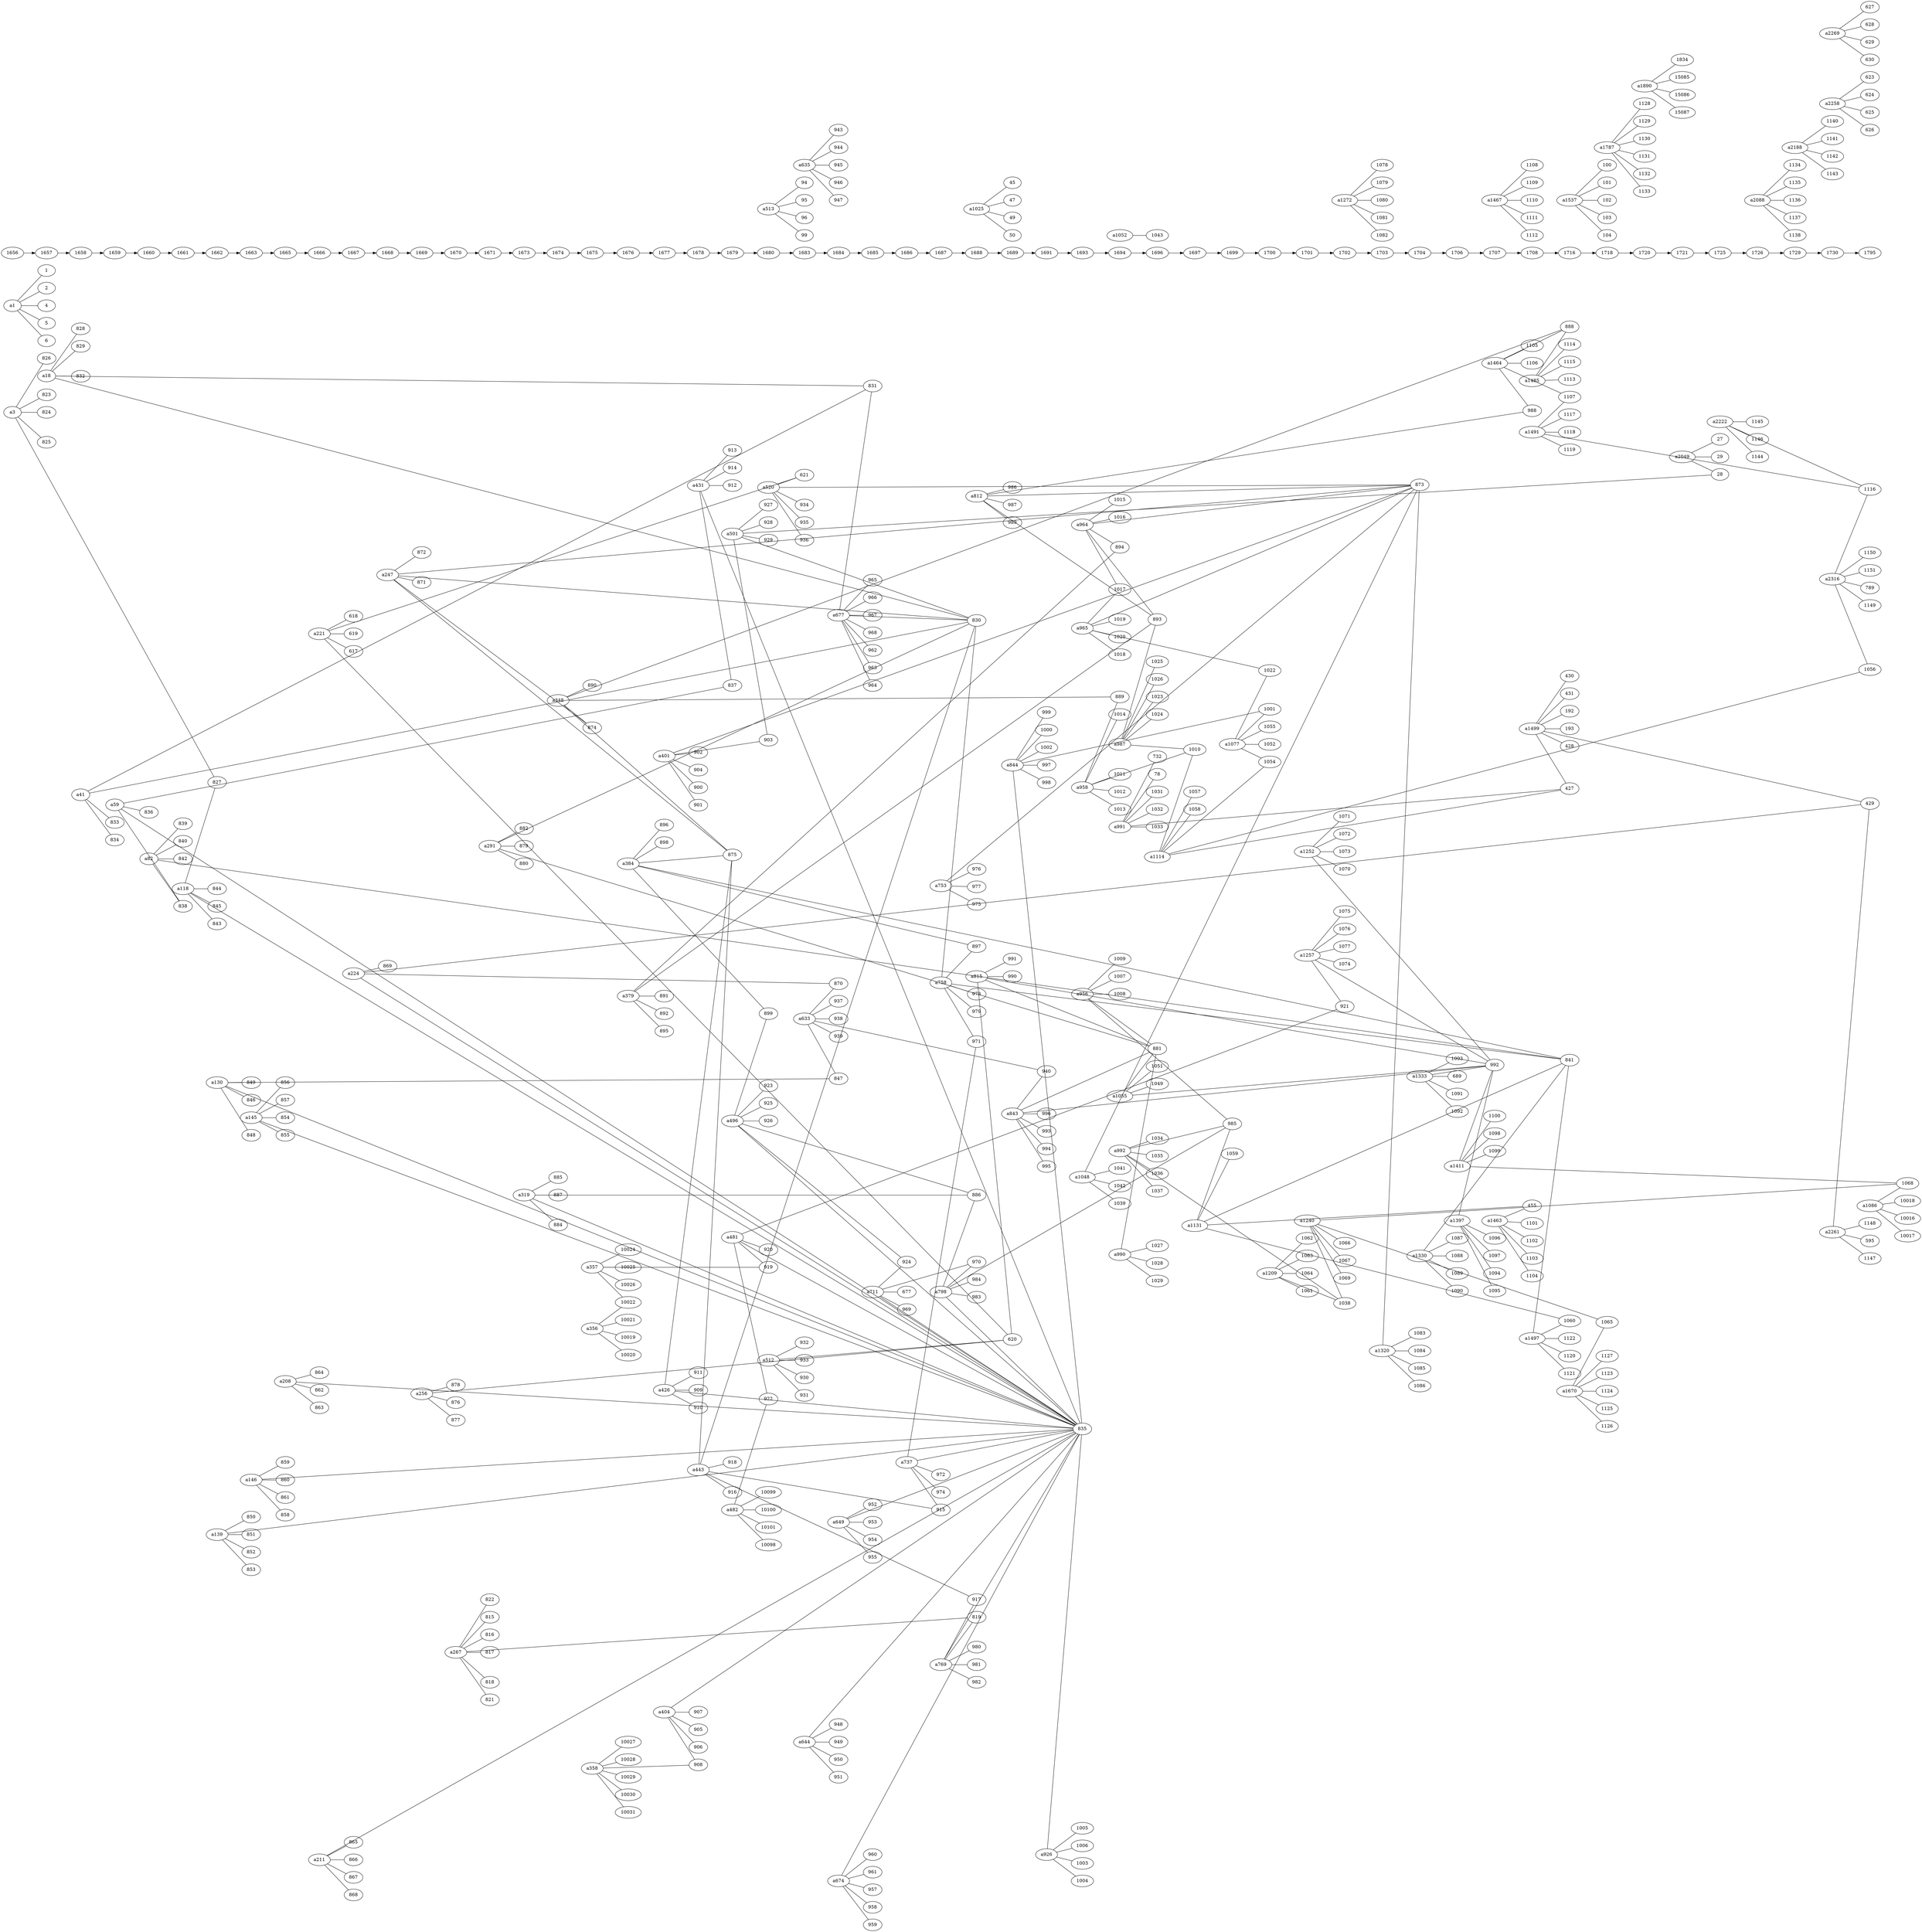 digraph G {
newrank=true;
rankdir=LR;
splines=false;
823;
a3 -> 823  [dir=none];
824;
a3 -> 824  [dir=none];
825;
a3 -> 825  [dir=none];
826;
a3 -> 826  [dir=none];
827;
a3 -> 827  [dir=none];
1;
a1 -> 1  [dir=none];
2;
a1 -> 2  [dir=none];
4;
a1 -> 4  [dir=none];
5;
a1 -> 5  [dir=none];
6;
a1 -> 6  [dir=none];
subgraph  {
rank=same;
1656;
a3;
a1;
}

828;
a18 -> 828  [dir=none];
829;
a18 -> 829  [dir=none];
830;
a18 -> 830  [dir=none];
831;
a18 -> 831  [dir=none];
832;
a18 -> 832  [dir=none];
subgraph  {
rank=same;
1657;
a18;
}

830;
a41 -> 830  [dir=none];
831;
a41 -> 831  [dir=none];
833;
a41 -> 833  [dir=none];
834;
a41 -> 834  [dir=none];
subgraph  {
rank=same;
1658;
a41;
}

835;
a59 -> 835  [dir=none];
836;
a59 -> 836  [dir=none];
837;
a59 -> 837  [dir=none];
838;
a59 -> 838  [dir=none];
subgraph  {
rank=same;
1659;
a59;
}

838;
a82 -> 838  [dir=none];
839;
a82 -> 839  [dir=none];
840;
a82 -> 840  [dir=none];
841;
a82 -> 841  [dir=none];
842;
a82 -> 842  [dir=none];
subgraph  {
rank=same;
1660;
a82;
}

827;
a118 -> 827  [dir=none];
835;
a118 -> 835  [dir=none];
843;
a118 -> 843  [dir=none];
844;
a118 -> 844  [dir=none];
845;
a118 -> 845  [dir=none];
subgraph  {
rank=same;
1661;
a118;
}

835;
a139 -> 835  [dir=none];
850;
a139 -> 850  [dir=none];
851;
a139 -> 851  [dir=none];
852;
a139 -> 852  [dir=none];
853;
a139 -> 853  [dir=none];
835;
a130 -> 835  [dir=none];
846;
a130 -> 846  [dir=none];
847;
a130 -> 847  [dir=none];
848;
a130 -> 848  [dir=none];
849;
a130 -> 849  [dir=none];
subgraph  {
rank=same;
1662;
a139;
a130;
}

835;
a145 -> 835  [dir=none];
854;
a145 -> 854  [dir=none];
855;
a145 -> 855  [dir=none];
856;
a145 -> 856  [dir=none];
857;
a145 -> 857  [dir=none];
835;
a146 -> 835  [dir=none];
858;
a146 -> 858  [dir=none];
859;
a146 -> 859  [dir=none];
860;
a146 -> 860  [dir=none];
861;
a146 -> 861  [dir=none];
subgraph  {
rank=same;
1663;
a145;
a146;
}

835;
a208 -> 835  [dir=none];
862;
a208 -> 862  [dir=none];
863;
a208 -> 863  [dir=none];
864;
a208 -> 864  [dir=none];
subgraph  {
rank=same;
1665;
a208;
}

617;
a221 -> 617  [dir=none];
618;
a221 -> 618  [dir=none];
619;
a221 -> 619  [dir=none];
620;
a221 -> 620  [dir=none];
621;
a221 -> 621  [dir=none];
835;
a211 -> 835  [dir=none];
865;
a211 -> 865  [dir=none];
866;
a211 -> 866  [dir=none];
867;
a211 -> 867  [dir=none];
868;
a211 -> 868  [dir=none];
subgraph  {
rank=same;
1666;
a221;
a211;
}

835;
a224 -> 835  [dir=none];
429;
a224 -> 429  [dir=none];
869;
a224 -> 869  [dir=none];
870;
a224 -> 870  [dir=none];
subgraph  {
rank=same;
1667;
a224;
}

830;
a247 -> 830  [dir=none];
871;
a247 -> 871  [dir=none];
872;
a247 -> 872  [dir=none];
873;
a247 -> 873  [dir=none];
874;
a247 -> 874  [dir=none];
875;
a247 -> 875  [dir=none];
subgraph  {
rank=same;
1668;
a247;
}

620;
a256 -> 620  [dir=none];
876;
a256 -> 876  [dir=none];
877;
a256 -> 877  [dir=none];
878;
a256 -> 878  [dir=none];
subgraph  {
rank=same;
1669;
a256;
}

815;
a267 -> 815  [dir=none];
816;
a267 -> 816  [dir=none];
817;
a267 -> 817  [dir=none];
818;
a267 -> 818  [dir=none];
819;
a267 -> 819  [dir=none];
821;
a267 -> 821  [dir=none];
822;
a267 -> 822  [dir=none];
subgraph  {
rank=same;
1670;
a267;
}

830;
a291 -> 830  [dir=none];
879;
a291 -> 879  [dir=none];
880;
a291 -> 880  [dir=none];
881;
a291 -> 881  [dir=none];
882;
a291 -> 882  [dir=none];
subgraph  {
rank=same;
1671;
a291;
}

835;
a319 -> 835  [dir=none];
884;
a319 -> 884  [dir=none];
885;
a319 -> 885  [dir=none];
886;
a319 -> 886  [dir=none];
887;
a319 -> 887  [dir=none];
subgraph  {
rank=same;
1673;
a319;
}

874;
a348 -> 874  [dir=none];
875;
a348 -> 875  [dir=none];
888;
a348 -> 888  [dir=none];
889;
a348 -> 889  [dir=none];
890;
a348 -> 890  [dir=none];
subgraph  {
rank=same;
1674;
a348;
}

10027;
a358 -> 10027  [dir=none];
10028;
a358 -> 10028  [dir=none];
10029;
a358 -> 10029  [dir=none];
10030;
a358 -> 10030  [dir=none];
10031;
a358 -> 10031  [dir=none];
908;
a358 -> 908  [dir=none];
10019;
a356 -> 10019  [dir=none];
10020;
a356 -> 10020  [dir=none];
10021;
a356 -> 10021  [dir=none];
10022;
a356 -> 10022  [dir=none];
10022;
a357 -> 10022  [dir=none];
10024;
a357 -> 10024  [dir=none];
10025;
a357 -> 10025  [dir=none];
919;
a357 -> 919  [dir=none];
10026;
a357 -> 10026  [dir=none];
subgraph  {
rank=same;
1675;
a358;
a356;
a357;
}

841;
a384 -> 841  [dir=none];
875;
a384 -> 875  [dir=none];
896;
a384 -> 896  [dir=none];
897;
a384 -> 897  [dir=none];
898;
a384 -> 898  [dir=none];
899;
a384 -> 899  [dir=none];
891;
a379 -> 891  [dir=none];
892;
a379 -> 892  [dir=none];
893;
a379 -> 893  [dir=none];
894;
a379 -> 894  [dir=none];
895;
a379 -> 895  [dir=none];
subgraph  {
rank=same;
1676;
a384;
a379;
}

873;
a401 -> 873  [dir=none];
900;
a401 -> 900  [dir=none];
901;
a401 -> 901  [dir=none];
902;
a401 -> 902  [dir=none];
903;
a401 -> 903  [dir=none];
904;
a401 -> 904  [dir=none];
835;
a404 -> 835  [dir=none];
908;
a404 -> 908  [dir=none];
905;
a404 -> 905  [dir=none];
906;
a404 -> 906  [dir=none];
907;
a404 -> 907  [dir=none];
835;
a426 -> 835  [dir=none];
875;
a426 -> 875  [dir=none];
909;
a426 -> 909  [dir=none];
910;
a426 -> 910  [dir=none];
911;
a426 -> 911  [dir=none];
subgraph  {
rank=same;
1677;
a401;
a404;
a426;
}

830;
a443 -> 830  [dir=none];
875;
a443 -> 875  [dir=none];
915;
a443 -> 915  [dir=none];
916;
a443 -> 916  [dir=none];
917;
a443 -> 917  [dir=none];
918;
a443 -> 918  [dir=none];
835;
a431 -> 835  [dir=none];
837;
a431 -> 837  [dir=none];
912;
a431 -> 912  [dir=none];
913;
a431 -> 913  [dir=none];
914;
a431 -> 914  [dir=none];
subgraph  {
rank=same;
1678;
a443;
a431;
}

922;
a482 -> 922  [dir=none];
10098;
a482 -> 10098  [dir=none];
10099;
a482 -> 10099  [dir=none];
10100;
a482 -> 10100  [dir=none];
10101;
a482 -> 10101  [dir=none];
835;
a481 -> 835  [dir=none];
919;
a481 -> 919  [dir=none];
920;
a481 -> 920  [dir=none];
921;
a481 -> 921  [dir=none];
922;
a481 -> 922  [dir=none];
835;
a496 -> 835  [dir=none];
886;
a496 -> 886  [dir=none];
899;
a496 -> 899  [dir=none];
923;
a496 -> 923  [dir=none];
924;
a496 -> 924  [dir=none];
925;
a496 -> 925  [dir=none];
926;
a496 -> 926  [dir=none];
830;
a501 -> 830  [dir=none];
903;
a501 -> 903  [dir=none];
927;
a501 -> 927  [dir=none];
28;
a501 -> 28  [dir=none];
928;
a501 -> 928  [dir=none];
929;
a501 -> 929  [dir=none];
subgraph  {
rank=same;
1679;
a482;
a481;
a496;
a501;
}

620;
a512 -> 620  [dir=none];
930;
a512 -> 930  [dir=none];
931;
a512 -> 931  [dir=none];
932;
a512 -> 932  [dir=none];
933;
a512 -> 933  [dir=none];
621;
a520 -> 621  [dir=none];
873;
a520 -> 873  [dir=none];
934;
a520 -> 934  [dir=none];
935;
a520 -> 935  [dir=none];
936;
a520 -> 936  [dir=none];
94;
a513 -> 94  [dir=none];
95;
a513 -> 95  [dir=none];
96;
a513 -> 96  [dir=none];
99;
a513 -> 99  [dir=none];
subgraph  {
rank=same;
1680;
a512;
a520;
a513;
}

847;
a633 -> 847  [dir=none];
870;
a633 -> 870  [dir=none];
937;
a633 -> 937  [dir=none];
938;
a633 -> 938  [dir=none];
939;
a633 -> 939  [dir=none];
940;
a633 -> 940  [dir=none];
943;
a635 -> 943  [dir=none];
944;
a635 -> 944  [dir=none];
945;
a635 -> 945  [dir=none];
946;
a635 -> 946  [dir=none];
947;
a635 -> 947  [dir=none];
835;
a644 -> 835  [dir=none];
948;
a644 -> 948  [dir=none];
949;
a644 -> 949  [dir=none];
950;
a644 -> 950  [dir=none];
951;
a644 -> 951  [dir=none];
subgraph  {
rank=same;
1683;
a633;
a635;
a644;
}

830;
a677 -> 830  [dir=none];
831;
a677 -> 831  [dir=none];
962;
a677 -> 962  [dir=none];
963;
a677 -> 963  [dir=none];
964;
a677 -> 964  [dir=none];
965;
a677 -> 965  [dir=none];
966;
a677 -> 966  [dir=none];
967;
a677 -> 967  [dir=none];
968;
a677 -> 968  [dir=none];
835;
a649 -> 835  [dir=none];
952;
a649 -> 952  [dir=none];
953;
a649 -> 953  [dir=none];
954;
a649 -> 954  [dir=none];
955;
a649 -> 955  [dir=none];
835;
a674 -> 835  [dir=none];
957;
a674 -> 957  [dir=none];
958;
a674 -> 958  [dir=none];
959;
a674 -> 959  [dir=none];
960;
a674 -> 960  [dir=none];
961;
a674 -> 961  [dir=none];
subgraph  {
rank=same;
1684;
a677;
a649;
a674;
}

835;
a711 -> 835  [dir=none];
924;
a711 -> 924  [dir=none];
969;
a711 -> 969  [dir=none];
970;
a711 -> 970  [dir=none];
677;
a711 -> 677  [dir=none];
subgraph  {
rank=same;
1685;
a711;
}

835;
a737 -> 835  [dir=none];
915;
a737 -> 915  [dir=none];
971;
a737 -> 971  [dir=none];
972;
a737 -> 972  [dir=none];
974;
a737 -> 974  [dir=none];
subgraph  {
rank=same;
1686;
a737;
}

835;
a769 -> 835  [dir=none];
819;
a769 -> 819  [dir=none];
917;
a769 -> 917  [dir=none];
980;
a769 -> 980  [dir=none];
981;
a769 -> 981  [dir=none];
982;
a769 -> 982  [dir=none];
873;
a753 -> 873  [dir=none];
975;
a753 -> 975  [dir=none];
976;
a753 -> 976  [dir=none];
977;
a753 -> 977  [dir=none];
835;
a798 -> 835  [dir=none];
886;
a798 -> 886  [dir=none];
970;
a798 -> 970  [dir=none];
983;
a798 -> 983  [dir=none];
984;
a798 -> 984  [dir=none];
985;
a798 -> 985  [dir=none];
830;
a758 -> 830  [dir=none];
841;
a758 -> 841  [dir=none];
897;
a758 -> 897  [dir=none];
971;
a758 -> 971  [dir=none];
978;
a758 -> 978  [dir=none];
979;
a758 -> 979  [dir=none];
subgraph  {
rank=same;
1687;
a769;
a753;
a798;
a758;
}

620;
a815 -> 620  [dir=none];
881;
a815 -> 881  [dir=none];
990;
a815 -> 990  [dir=none];
991;
a815 -> 991  [dir=none];
992;
a815 -> 992  [dir=none];
45;
a1025 -> 45  [dir=none];
47;
a1025 -> 47  [dir=none];
49;
a1025 -> 49  [dir=none];
50;
a1025 -> 50  [dir=none];
873;
a812 -> 873  [dir=none];
893;
a812 -> 893  [dir=none];
986;
a812 -> 986  [dir=none];
987;
a812 -> 987  [dir=none];
988;
a812 -> 988  [dir=none];
989;
a812 -> 989  [dir=none];
subgraph  {
rank=same;
1688;
a815;
a1025;
a812;
}

881;
a843 -> 881  [dir=none];
940;
a843 -> 940  [dir=none];
992;
a843 -> 992  [dir=none];
993;
a843 -> 993  [dir=none];
994;
a843 -> 994  [dir=none];
995;
a843 -> 995  [dir=none];
996;
a843 -> 996  [dir=none];
835;
a844 -> 835  [dir=none];
997;
a844 -> 997  [dir=none];
998;
a844 -> 998  [dir=none];
999;
a844 -> 999  [dir=none];
1000;
a844 -> 1000  [dir=none];
1001;
a844 -> 1001  [dir=none];
1002;
a844 -> 1002  [dir=none];
subgraph  {
rank=same;
1689;
a843;
a844;
}

835;
a926 -> 835  [dir=none];
1003;
a926 -> 1003  [dir=none];
1004;
a926 -> 1004  [dir=none];
1005;
a926 -> 1005  [dir=none];
1006;
a926 -> 1006  [dir=none];
subgraph  {
rank=same;
1691;
a926;
}

873;
a1048 -> 873  [dir=none];
1039;
a1048 -> 1039  [dir=none];
1041;
a1048 -> 1041  [dir=none];
1042;
a1048 -> 1042  [dir=none];
881;
a956 -> 881  [dir=none];
985;
a956 -> 985  [dir=none];
1007;
a956 -> 1007  [dir=none];
1008;
a956 -> 1008  [dir=none];
1009;
a956 -> 1009  [dir=none];
873;
a964 -> 873  [dir=none];
893;
a964 -> 893  [dir=none];
894;
a964 -> 894  [dir=none];
1015;
a964 -> 1015  [dir=none];
1016;
a964 -> 1016  [dir=none];
1017;
a964 -> 1017  [dir=none];
873;
a965 -> 873  [dir=none];
1017;
a965 -> 1017  [dir=none];
1018;
a965 -> 1018  [dir=none];
1019;
a965 -> 1019  [dir=none];
1020;
a965 -> 1020  [dir=none];
1022;
a965 -> 1022  [dir=none];
889;
a958 -> 889  [dir=none];
1010;
a958 -> 1010  [dir=none];
1011;
a958 -> 1011  [dir=none];
1012;
a958 -> 1012  [dir=none];
1013;
a958 -> 1013  [dir=none];
1014;
a958 -> 1014  [dir=none];
subgraph  {
rank=same;
1693;
a1048;
a956;
a964;
a965;
a958;
}

893;
a987 -> 893  [dir=none];
1010;
a987 -> 1010  [dir=none];
1023;
a987 -> 1023  [dir=none];
1024;
a987 -> 1024  [dir=none];
1025;
a987 -> 1025  [dir=none];
1026;
a987 -> 1026  [dir=none];
881;
a1055 -> 881  [dir=none];
992;
a1055 -> 992  [dir=none];
1049;
a1055 -> 1049  [dir=none];
1051;
a1055 -> 1051  [dir=none];
1043;
a1052 -> 1043  [dir=none];
985;
a992 -> 985  [dir=none];
1034;
a992 -> 1034  [dir=none];
1035;
a992 -> 1035  [dir=none];
1036;
a992 -> 1036  [dir=none];
1037;
a992 -> 1037  [dir=none];
1038;
a992 -> 1038  [dir=none];
732;
a991 -> 732  [dir=none];
78;
a991 -> 78  [dir=none];
1031;
a991 -> 1031  [dir=none];
1032;
a991 -> 1032  [dir=none];
1033;
a991 -> 1033  [dir=none];
427;
a991 -> 427  [dir=none];
881;
a990 -> 881  [dir=none];
1027;
a990 -> 1027  [dir=none];
1028;
a990 -> 1028  [dir=none];
1029;
a990 -> 1029  [dir=none];
subgraph  {
rank=same;
1694;
a987;
a1055;
a1052;
a992;
a991;
a990;
}

1001;
a1077 -> 1001  [dir=none];
1022;
a1077 -> 1022  [dir=none];
1052;
a1077 -> 1052  [dir=none];
1054;
a1077 -> 1054  [dir=none];
1055;
a1077 -> 1055  [dir=none];
subgraph  {
rank=same;
1699;
a1077;
}

10016;
a1086 -> 10016  [dir=none];
10017;
a1086 -> 10017  [dir=none];
10018;
a1086 -> 10018  [dir=none];
1068;
a1086 -> 1068  [dir=none];
subgraph  {
rank=same;
1795;
a1086;
}

1010;
a1114 -> 1010  [dir=none];
427;
a1114 -> 427  [dir=none];
1054;
a1114 -> 1054  [dir=none];
1056;
a1114 -> 1056  [dir=none];
1057;
a1114 -> 1057  [dir=none];
1058;
a1114 -> 1058  [dir=none];
subgraph  {
rank=same;
1696;
a1114;
}

841;
a1131 -> 841  [dir=none];
985;
a1131 -> 985  [dir=none];
1059;
a1131 -> 1059  [dir=none];
455;
a1131 -> 455  [dir=none];
1060;
a1131 -> 1060  [dir=none];
subgraph  {
rank=same;
1697;
a1131;
}

1038;
a1209 -> 1038  [dir=none];
1061;
a1209 -> 1061  [dir=none];
1062;
a1209 -> 1062  [dir=none];
1063;
a1209 -> 1063  [dir=none];
1064;
a1209 -> 1064  [dir=none];
subgraph  {
rank=same;
1700;
a1209;
}

992;
a1252 -> 992  [dir=none];
1070;
a1252 -> 1070  [dir=none];
1071;
a1252 -> 1071  [dir=none];
1072;
a1252 -> 1072  [dir=none];
1073;
a1252 -> 1073  [dir=none];
921;
a1257 -> 921  [dir=none];
992;
a1257 -> 992  [dir=none];
1074;
a1257 -> 1074  [dir=none];
1075;
a1257 -> 1075  [dir=none];
1076;
a1257 -> 1076  [dir=none];
1077;
a1257 -> 1077  [dir=none];
1038;
a1240 -> 1038  [dir=none];
1068;
a1240 -> 1068  [dir=none];
1065;
a1240 -> 1065  [dir=none];
1066;
a1240 -> 1066  [dir=none];
1067;
a1240 -> 1067  [dir=none];
1069;
a1240 -> 1069  [dir=none];
subgraph  {
rank=same;
1701;
a1252;
a1257;
a1240;
}

1078;
a1272 -> 1078  [dir=none];
1079;
a1272 -> 1079  [dir=none];
1080;
a1272 -> 1080  [dir=none];
1081;
a1272 -> 1081  [dir=none];
1082;
a1272 -> 1082  [dir=none];
subgraph  {
rank=same;
1702;
a1272;
}

873;
a1320 -> 873  [dir=none];
1083;
a1320 -> 1083  [dir=none];
1084;
a1320 -> 1084  [dir=none];
1085;
a1320 -> 1085  [dir=none];
1086;
a1320 -> 1086  [dir=none];
subgraph  {
rank=same;
1703;
a1320;
}

841;
a1330 -> 841  [dir=none];
1087;
a1330 -> 1087  [dir=none];
1088;
a1330 -> 1088  [dir=none];
1089;
a1330 -> 1089  [dir=none];
1090;
a1330 -> 1090  [dir=none];
992;
a1333 -> 992  [dir=none];
689;
a1333 -> 689  [dir=none];
1091;
a1333 -> 1091  [dir=none];
1092;
a1333 -> 1092  [dir=none];
1093;
a1333 -> 1093  [dir=none];
subgraph  {
rank=same;
1704;
a1330;
a1333;
}

992;
a1411 -> 992  [dir=none];
1068;
a1411 -> 1068  [dir=none];
1098;
a1411 -> 1098  [dir=none];
1099;
a1411 -> 1099  [dir=none];
1100;
a1411 -> 1100  [dir=none];
992;
a1397 -> 992  [dir=none];
1094;
a1397 -> 1094  [dir=none];
1095;
a1397 -> 1095  [dir=none];
1096;
a1397 -> 1096  [dir=none];
1097;
a1397 -> 1097  [dir=none];
subgraph  {
rank=same;
1706;
a1411;
a1397;
}

1108;
a1467 -> 1108  [dir=none];
1109;
a1467 -> 1109  [dir=none];
1110;
a1467 -> 1110  [dir=none];
1111;
a1467 -> 1111  [dir=none];
1112;
a1467 -> 1112  [dir=none];
455;
a1463 -> 455  [dir=none];
1101;
a1463 -> 1101  [dir=none];
1102;
a1463 -> 1102  [dir=none];
1103;
a1463 -> 1103  [dir=none];
1104;
a1463 -> 1104  [dir=none];
888;
a1464 -> 888  [dir=none];
988;
a1464 -> 988  [dir=none];
1105;
a1464 -> 1105  [dir=none];
1106;
a1464 -> 1106  [dir=none];
1107;
a1464 -> 1107  [dir=none];
subgraph  {
rank=same;
1707;
a1467;
a1463;
a1464;
}

429;
a1499 -> 429  [dir=none];
427;
a1499 -> 427  [dir=none];
192;
a1499 -> 192  [dir=none];
193;
a1499 -> 193  [dir=none];
428;
a1499 -> 428  [dir=none];
430;
a1499 -> 430  [dir=none];
431;
a1499 -> 431  [dir=none];
841;
a1497 -> 841  [dir=none];
1060;
a1497 -> 1060  [dir=none];
1120;
a1497 -> 1120  [dir=none];
1121;
a1497 -> 1121  [dir=none];
1122;
a1497 -> 1122  [dir=none];
1107;
a1491 -> 1107  [dir=none];
1116;
a1491 -> 1116  [dir=none];
1117;
a1491 -> 1117  [dir=none];
1118;
a1491 -> 1118  [dir=none];
1119;
a1491 -> 1119  [dir=none];
888;
a1485 -> 888  [dir=none];
1113;
a1485 -> 1113  [dir=none];
1114;
a1485 -> 1114  [dir=none];
1115;
a1485 -> 1115  [dir=none];
subgraph  {
rank=same;
1708;
a1499;
a1497;
a1491;
a1485;
}

100;
a1537 -> 100  [dir=none];
101;
a1537 -> 101  [dir=none];
102;
a1537 -> 102  [dir=none];
103;
a1537 -> 103  [dir=none];
104;
a1537 -> 104  [dir=none];
1065;
a1670 -> 1065  [dir=none];
1123;
a1670 -> 1123  [dir=none];
1124;
a1670 -> 1124  [dir=none];
1125;
a1670 -> 1125  [dir=none];
1126;
a1670 -> 1126  [dir=none];
1127;
a1670 -> 1127  [dir=none];
subgraph  {
rank=same;
1716;
a1537;
a1670;
}

1128;
a1787 -> 1128  [dir=none];
1129;
a1787 -> 1129  [dir=none];
1130;
a1787 -> 1130  [dir=none];
1131;
a1787 -> 1131  [dir=none];
1132;
a1787 -> 1132  [dir=none];
1133;
a1787 -> 1133  [dir=none];
subgraph  {
rank=same;
1718;
a1787;
}

1834;
a1890 -> 1834  [dir=none];
15085;
a1890 -> 15085  [dir=none];
15086;
a1890 -> 15086  [dir=none];
15087;
a1890 -> 15087  [dir=none];
subgraph  {
rank=same;
1720;
a1890;
}

28;
a2049 -> 28  [dir=none];
27;
a2049 -> 27  [dir=none];
29;
a2049 -> 29  [dir=none];
subgraph  {
rank=same;
1721;
a2049;
}

1134;
a2088 -> 1134  [dir=none];
1135;
a2088 -> 1135  [dir=none];
1136;
a2088 -> 1136  [dir=none];
1137;
a2088 -> 1137  [dir=none];
1138;
a2088 -> 1138  [dir=none];
subgraph  {
rank=same;
1726;
a2088;
}

1140;
a2188 -> 1140  [dir=none];
1141;
a2188 -> 1141  [dir=none];
1142;
a2188 -> 1142  [dir=none];
1143;
a2188 -> 1143  [dir=none];
subgraph  {
rank=same;
1729;
a2188;
}

1116;
a2222 -> 1116  [dir=none];
1144;
a2222 -> 1144  [dir=none];
1145;
a2222 -> 1145  [dir=none];
1146;
a2222 -> 1146  [dir=none];
subgraph  {
rank=same;
1725;
a2222;
}

623;
a2258 -> 623  [dir=none];
624;
a2258 -> 624  [dir=none];
625;
a2258 -> 625  [dir=none];
626;
a2258 -> 626  [dir=none];
627;
a2269 -> 627  [dir=none];
628;
a2269 -> 628  [dir=none];
629;
a2269 -> 629  [dir=none];
630;
a2269 -> 630  [dir=none];
429;
a2261 -> 429  [dir=none];
595;
a2261 -> 595  [dir=none];
1147;
a2261 -> 1147  [dir=none];
1148;
a2261 -> 1148  [dir=none];
1056;
a2316 -> 1056  [dir=none];
1116;
a2316 -> 1116  [dir=none];
1149;
a2316 -> 1149  [dir=none];
1150;
a2316 -> 1150  [dir=none];
1151;
a2316 -> 1151  [dir=none];
789;
a2316 -> 789  [dir=none];
subgraph  {
rank=same;
1730;
a2258;
a2269;
a2261;
a2316;
}

1656 -> 1657;
1657 -> 1658;
1658 -> 1659;
1659 -> 1660;
1660 -> 1661;
1661 -> 1662;
1662 -> 1663;
1663 -> 1665;
1665 -> 1666;
1666 -> 1667;
1667 -> 1668;
1668 -> 1669;
1669 -> 1670;
1670 -> 1671;
1671 -> 1673;
1673 -> 1674;
1674 -> 1675;
1675 -> 1676;
1676 -> 1677;
1677 -> 1678;
1678 -> 1679;
1679 -> 1680;
1680 -> 1683;
1683 -> 1684;
1684 -> 1685;
1685 -> 1686;
1686 -> 1687;
1687 -> 1688;
1688 -> 1689;
1689 -> 1691;
1691 -> 1693;
1693 -> 1694;
1694 -> 1696;
1696 -> 1697;
1697 -> 1699;
1699 -> 1700;
1700 -> 1701;
1701 -> 1702;
1702 -> 1703;
1703 -> 1704;
1704 -> 1706;
1706 -> 1707;
1707 -> 1708;
1708 -> 1716;
1716 -> 1718;
1718 -> 1720;
1720 -> 1721;
1721 -> 1725;
1725 -> 1726;
1726 -> 1729;
1729 -> 1730;
1730 -> 1795;
}
